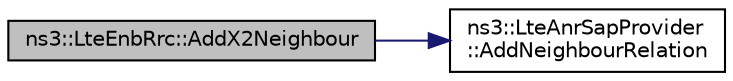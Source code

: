digraph "ns3::LteEnbRrc::AddX2Neighbour"
{
 // LATEX_PDF_SIZE
  edge [fontname="Helvetica",fontsize="10",labelfontname="Helvetica",labelfontsize="10"];
  node [fontname="Helvetica",fontsize="10",shape=record];
  rankdir="LR";
  Node1 [label="ns3::LteEnbRrc::AddX2Neighbour",height=0.2,width=0.4,color="black", fillcolor="grey75", style="filled", fontcolor="black",tooltip="Add a neighbour with an X2 interface."];
  Node1 -> Node2 [color="midnightblue",fontsize="10",style="solid",fontname="Helvetica"];
  Node2 [label="ns3::LteAnrSapProvider\l::AddNeighbourRelation",height=0.2,width=0.4,color="black", fillcolor="white", style="filled",URL="$classns3_1_1_lte_anr_sap_provider.html#a43054257bfdafb714e3d3821b82e2e33",tooltip="Add a new Neighbour Relation entry."];
}
